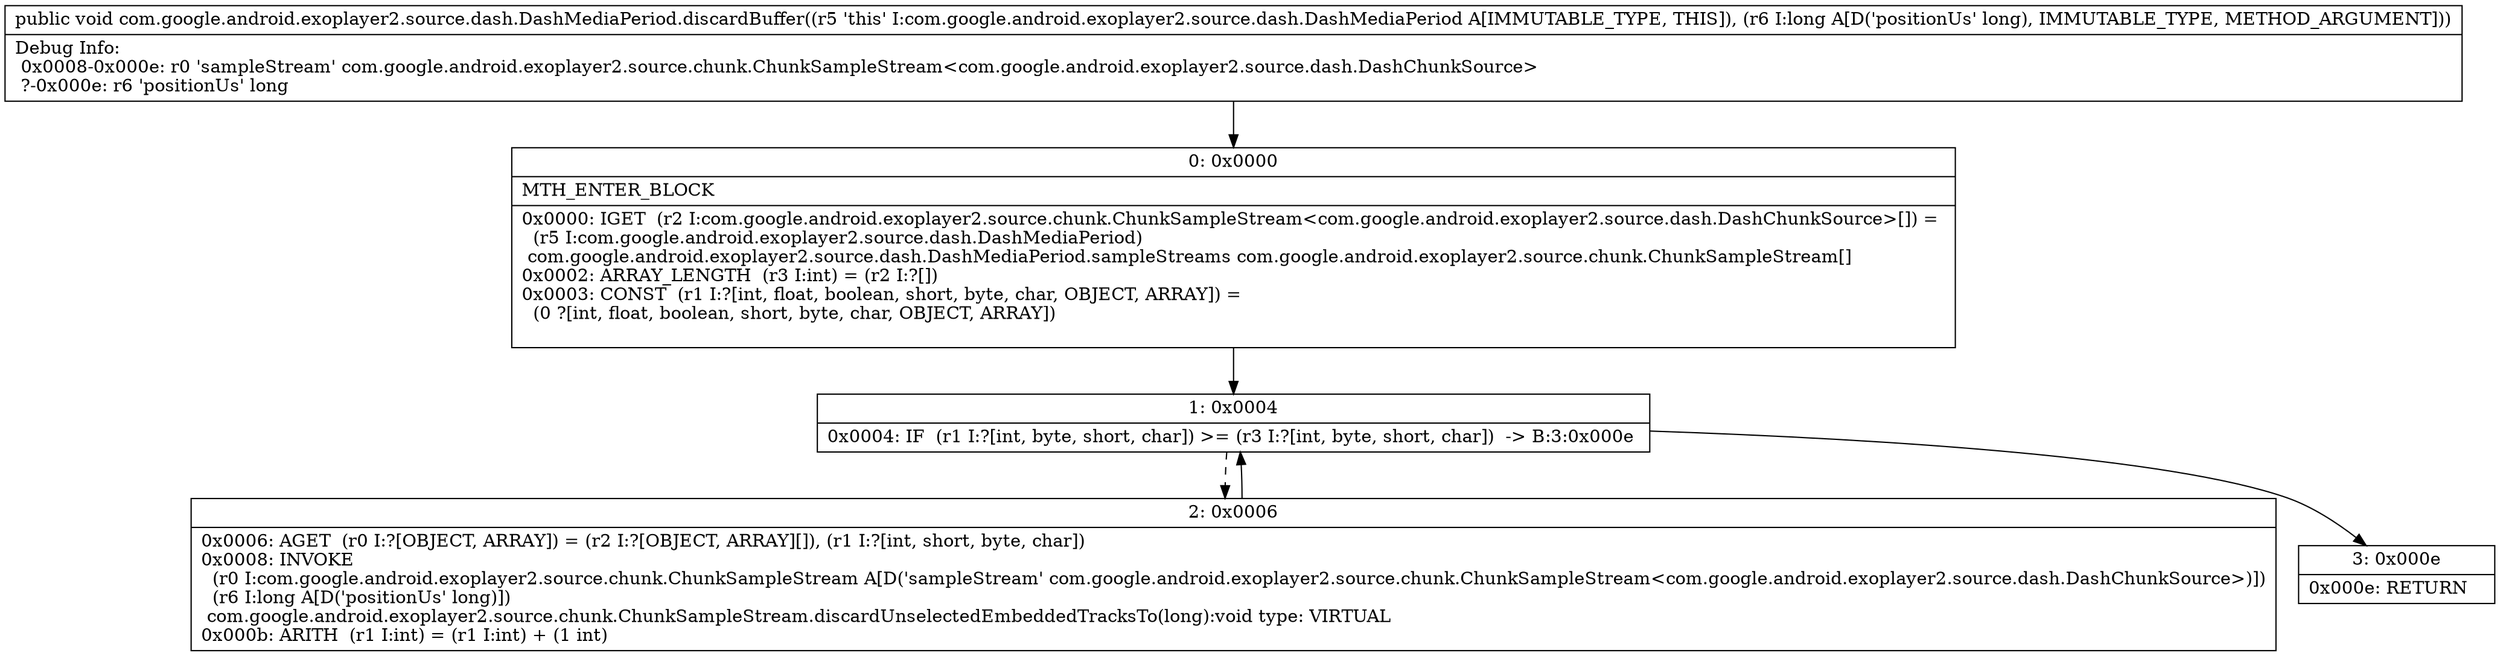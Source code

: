 digraph "CFG forcom.google.android.exoplayer2.source.dash.DashMediaPeriod.discardBuffer(J)V" {
Node_0 [shape=record,label="{0\:\ 0x0000|MTH_ENTER_BLOCK\l|0x0000: IGET  (r2 I:com.google.android.exoplayer2.source.chunk.ChunkSampleStream\<com.google.android.exoplayer2.source.dash.DashChunkSource\>[]) = \l  (r5 I:com.google.android.exoplayer2.source.dash.DashMediaPeriod)\l com.google.android.exoplayer2.source.dash.DashMediaPeriod.sampleStreams com.google.android.exoplayer2.source.chunk.ChunkSampleStream[] \l0x0002: ARRAY_LENGTH  (r3 I:int) = (r2 I:?[]) \l0x0003: CONST  (r1 I:?[int, float, boolean, short, byte, char, OBJECT, ARRAY]) = \l  (0 ?[int, float, boolean, short, byte, char, OBJECT, ARRAY])\l \l}"];
Node_1 [shape=record,label="{1\:\ 0x0004|0x0004: IF  (r1 I:?[int, byte, short, char]) \>= (r3 I:?[int, byte, short, char])  \-\> B:3:0x000e \l}"];
Node_2 [shape=record,label="{2\:\ 0x0006|0x0006: AGET  (r0 I:?[OBJECT, ARRAY]) = (r2 I:?[OBJECT, ARRAY][]), (r1 I:?[int, short, byte, char]) \l0x0008: INVOKE  \l  (r0 I:com.google.android.exoplayer2.source.chunk.ChunkSampleStream A[D('sampleStream' com.google.android.exoplayer2.source.chunk.ChunkSampleStream\<com.google.android.exoplayer2.source.dash.DashChunkSource\>)])\l  (r6 I:long A[D('positionUs' long)])\l com.google.android.exoplayer2.source.chunk.ChunkSampleStream.discardUnselectedEmbeddedTracksTo(long):void type: VIRTUAL \l0x000b: ARITH  (r1 I:int) = (r1 I:int) + (1 int) \l}"];
Node_3 [shape=record,label="{3\:\ 0x000e|0x000e: RETURN   \l}"];
MethodNode[shape=record,label="{public void com.google.android.exoplayer2.source.dash.DashMediaPeriod.discardBuffer((r5 'this' I:com.google.android.exoplayer2.source.dash.DashMediaPeriod A[IMMUTABLE_TYPE, THIS]), (r6 I:long A[D('positionUs' long), IMMUTABLE_TYPE, METHOD_ARGUMENT]))  | Debug Info:\l  0x0008\-0x000e: r0 'sampleStream' com.google.android.exoplayer2.source.chunk.ChunkSampleStream\<com.google.android.exoplayer2.source.dash.DashChunkSource\>\l  ?\-0x000e: r6 'positionUs' long\l}"];
MethodNode -> Node_0;
Node_0 -> Node_1;
Node_1 -> Node_2[style=dashed];
Node_1 -> Node_3;
Node_2 -> Node_1;
}

